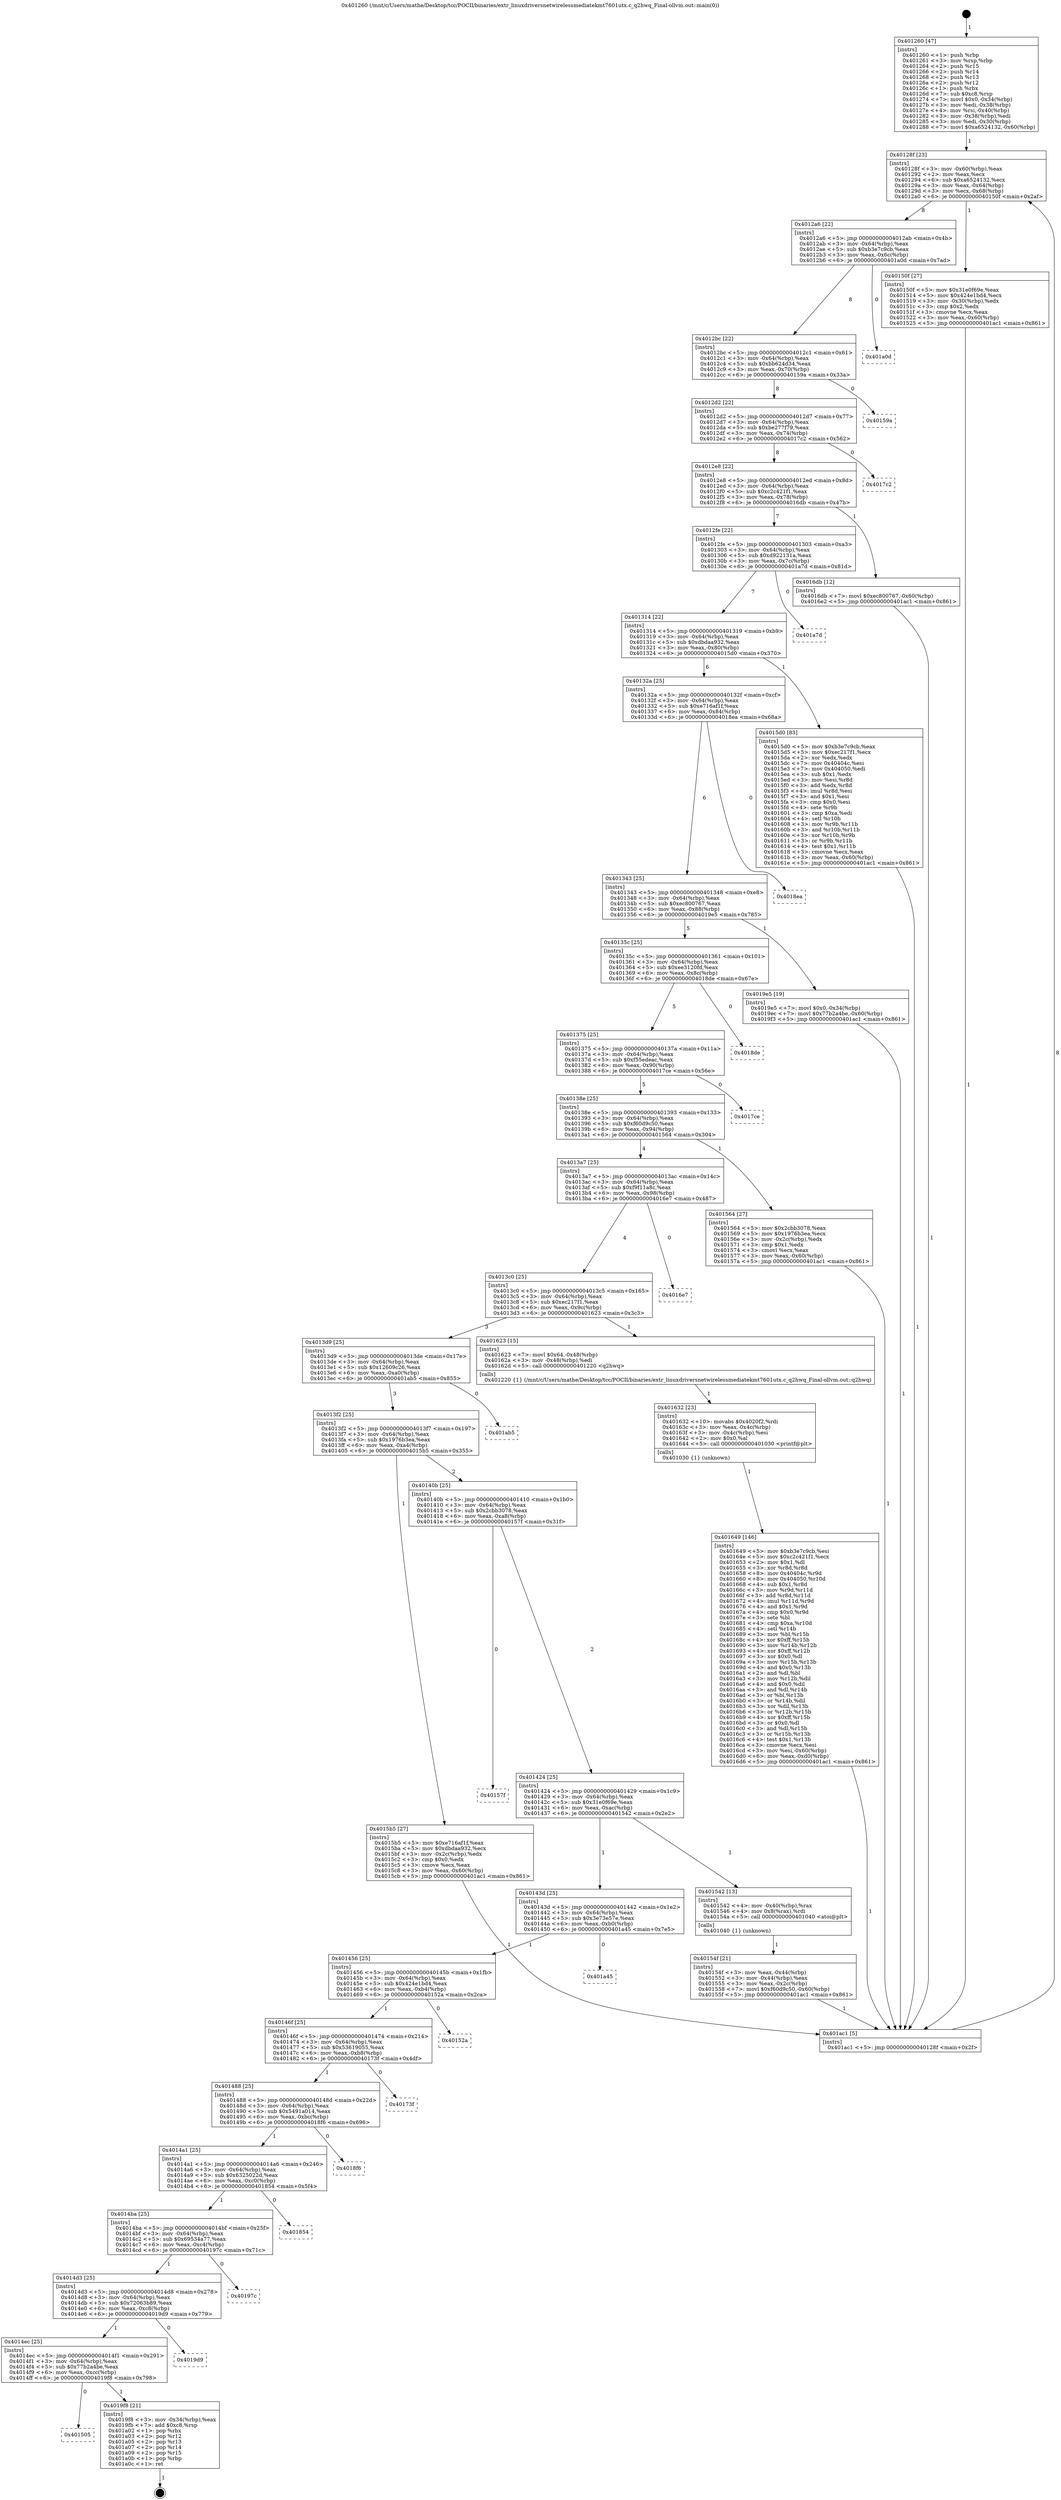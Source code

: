 digraph "0x401260" {
  label = "0x401260 (/mnt/c/Users/mathe/Desktop/tcc/POCII/binaries/extr_linuxdriversnetwirelessmediatekmt7601utx.c_q2hwq_Final-ollvm.out::main(0))"
  labelloc = "t"
  node[shape=record]

  Entry [label="",width=0.3,height=0.3,shape=circle,fillcolor=black,style=filled]
  "0x40128f" [label="{
     0x40128f [23]\l
     | [instrs]\l
     &nbsp;&nbsp;0x40128f \<+3\>: mov -0x60(%rbp),%eax\l
     &nbsp;&nbsp;0x401292 \<+2\>: mov %eax,%ecx\l
     &nbsp;&nbsp;0x401294 \<+6\>: sub $0xa6524132,%ecx\l
     &nbsp;&nbsp;0x40129a \<+3\>: mov %eax,-0x64(%rbp)\l
     &nbsp;&nbsp;0x40129d \<+3\>: mov %ecx,-0x68(%rbp)\l
     &nbsp;&nbsp;0x4012a0 \<+6\>: je 000000000040150f \<main+0x2af\>\l
  }"]
  "0x40150f" [label="{
     0x40150f [27]\l
     | [instrs]\l
     &nbsp;&nbsp;0x40150f \<+5\>: mov $0x31e0f69e,%eax\l
     &nbsp;&nbsp;0x401514 \<+5\>: mov $0x424e1bd4,%ecx\l
     &nbsp;&nbsp;0x401519 \<+3\>: mov -0x30(%rbp),%edx\l
     &nbsp;&nbsp;0x40151c \<+3\>: cmp $0x2,%edx\l
     &nbsp;&nbsp;0x40151f \<+3\>: cmovne %ecx,%eax\l
     &nbsp;&nbsp;0x401522 \<+3\>: mov %eax,-0x60(%rbp)\l
     &nbsp;&nbsp;0x401525 \<+5\>: jmp 0000000000401ac1 \<main+0x861\>\l
  }"]
  "0x4012a6" [label="{
     0x4012a6 [22]\l
     | [instrs]\l
     &nbsp;&nbsp;0x4012a6 \<+5\>: jmp 00000000004012ab \<main+0x4b\>\l
     &nbsp;&nbsp;0x4012ab \<+3\>: mov -0x64(%rbp),%eax\l
     &nbsp;&nbsp;0x4012ae \<+5\>: sub $0xb3e7c9cb,%eax\l
     &nbsp;&nbsp;0x4012b3 \<+3\>: mov %eax,-0x6c(%rbp)\l
     &nbsp;&nbsp;0x4012b6 \<+6\>: je 0000000000401a0d \<main+0x7ad\>\l
  }"]
  "0x401ac1" [label="{
     0x401ac1 [5]\l
     | [instrs]\l
     &nbsp;&nbsp;0x401ac1 \<+5\>: jmp 000000000040128f \<main+0x2f\>\l
  }"]
  "0x401260" [label="{
     0x401260 [47]\l
     | [instrs]\l
     &nbsp;&nbsp;0x401260 \<+1\>: push %rbp\l
     &nbsp;&nbsp;0x401261 \<+3\>: mov %rsp,%rbp\l
     &nbsp;&nbsp;0x401264 \<+2\>: push %r15\l
     &nbsp;&nbsp;0x401266 \<+2\>: push %r14\l
     &nbsp;&nbsp;0x401268 \<+2\>: push %r13\l
     &nbsp;&nbsp;0x40126a \<+2\>: push %r12\l
     &nbsp;&nbsp;0x40126c \<+1\>: push %rbx\l
     &nbsp;&nbsp;0x40126d \<+7\>: sub $0xc8,%rsp\l
     &nbsp;&nbsp;0x401274 \<+7\>: movl $0x0,-0x34(%rbp)\l
     &nbsp;&nbsp;0x40127b \<+3\>: mov %edi,-0x38(%rbp)\l
     &nbsp;&nbsp;0x40127e \<+4\>: mov %rsi,-0x40(%rbp)\l
     &nbsp;&nbsp;0x401282 \<+3\>: mov -0x38(%rbp),%edi\l
     &nbsp;&nbsp;0x401285 \<+3\>: mov %edi,-0x30(%rbp)\l
     &nbsp;&nbsp;0x401288 \<+7\>: movl $0xa6524132,-0x60(%rbp)\l
  }"]
  Exit [label="",width=0.3,height=0.3,shape=circle,fillcolor=black,style=filled,peripheries=2]
  "0x401a0d" [label="{
     0x401a0d\l
  }", style=dashed]
  "0x4012bc" [label="{
     0x4012bc [22]\l
     | [instrs]\l
     &nbsp;&nbsp;0x4012bc \<+5\>: jmp 00000000004012c1 \<main+0x61\>\l
     &nbsp;&nbsp;0x4012c1 \<+3\>: mov -0x64(%rbp),%eax\l
     &nbsp;&nbsp;0x4012c4 \<+5\>: sub $0xbb624d34,%eax\l
     &nbsp;&nbsp;0x4012c9 \<+3\>: mov %eax,-0x70(%rbp)\l
     &nbsp;&nbsp;0x4012cc \<+6\>: je 000000000040159a \<main+0x33a\>\l
  }"]
  "0x401505" [label="{
     0x401505\l
  }", style=dashed]
  "0x40159a" [label="{
     0x40159a\l
  }", style=dashed]
  "0x4012d2" [label="{
     0x4012d2 [22]\l
     | [instrs]\l
     &nbsp;&nbsp;0x4012d2 \<+5\>: jmp 00000000004012d7 \<main+0x77\>\l
     &nbsp;&nbsp;0x4012d7 \<+3\>: mov -0x64(%rbp),%eax\l
     &nbsp;&nbsp;0x4012da \<+5\>: sub $0xbe277f79,%eax\l
     &nbsp;&nbsp;0x4012df \<+3\>: mov %eax,-0x74(%rbp)\l
     &nbsp;&nbsp;0x4012e2 \<+6\>: je 00000000004017c2 \<main+0x562\>\l
  }"]
  "0x4019f8" [label="{
     0x4019f8 [21]\l
     | [instrs]\l
     &nbsp;&nbsp;0x4019f8 \<+3\>: mov -0x34(%rbp),%eax\l
     &nbsp;&nbsp;0x4019fb \<+7\>: add $0xc8,%rsp\l
     &nbsp;&nbsp;0x401a02 \<+1\>: pop %rbx\l
     &nbsp;&nbsp;0x401a03 \<+2\>: pop %r12\l
     &nbsp;&nbsp;0x401a05 \<+2\>: pop %r13\l
     &nbsp;&nbsp;0x401a07 \<+2\>: pop %r14\l
     &nbsp;&nbsp;0x401a09 \<+2\>: pop %r15\l
     &nbsp;&nbsp;0x401a0b \<+1\>: pop %rbp\l
     &nbsp;&nbsp;0x401a0c \<+1\>: ret\l
  }"]
  "0x4017c2" [label="{
     0x4017c2\l
  }", style=dashed]
  "0x4012e8" [label="{
     0x4012e8 [22]\l
     | [instrs]\l
     &nbsp;&nbsp;0x4012e8 \<+5\>: jmp 00000000004012ed \<main+0x8d\>\l
     &nbsp;&nbsp;0x4012ed \<+3\>: mov -0x64(%rbp),%eax\l
     &nbsp;&nbsp;0x4012f0 \<+5\>: sub $0xc2c421f1,%eax\l
     &nbsp;&nbsp;0x4012f5 \<+3\>: mov %eax,-0x78(%rbp)\l
     &nbsp;&nbsp;0x4012f8 \<+6\>: je 00000000004016db \<main+0x47b\>\l
  }"]
  "0x4014ec" [label="{
     0x4014ec [25]\l
     | [instrs]\l
     &nbsp;&nbsp;0x4014ec \<+5\>: jmp 00000000004014f1 \<main+0x291\>\l
     &nbsp;&nbsp;0x4014f1 \<+3\>: mov -0x64(%rbp),%eax\l
     &nbsp;&nbsp;0x4014f4 \<+5\>: sub $0x77b2a4be,%eax\l
     &nbsp;&nbsp;0x4014f9 \<+6\>: mov %eax,-0xcc(%rbp)\l
     &nbsp;&nbsp;0x4014ff \<+6\>: je 00000000004019f8 \<main+0x798\>\l
  }"]
  "0x4016db" [label="{
     0x4016db [12]\l
     | [instrs]\l
     &nbsp;&nbsp;0x4016db \<+7\>: movl $0xec800767,-0x60(%rbp)\l
     &nbsp;&nbsp;0x4016e2 \<+5\>: jmp 0000000000401ac1 \<main+0x861\>\l
  }"]
  "0x4012fe" [label="{
     0x4012fe [22]\l
     | [instrs]\l
     &nbsp;&nbsp;0x4012fe \<+5\>: jmp 0000000000401303 \<main+0xa3\>\l
     &nbsp;&nbsp;0x401303 \<+3\>: mov -0x64(%rbp),%eax\l
     &nbsp;&nbsp;0x401306 \<+5\>: sub $0xd922131a,%eax\l
     &nbsp;&nbsp;0x40130b \<+3\>: mov %eax,-0x7c(%rbp)\l
     &nbsp;&nbsp;0x40130e \<+6\>: je 0000000000401a7d \<main+0x81d\>\l
  }"]
  "0x4019d9" [label="{
     0x4019d9\l
  }", style=dashed]
  "0x401a7d" [label="{
     0x401a7d\l
  }", style=dashed]
  "0x401314" [label="{
     0x401314 [22]\l
     | [instrs]\l
     &nbsp;&nbsp;0x401314 \<+5\>: jmp 0000000000401319 \<main+0xb9\>\l
     &nbsp;&nbsp;0x401319 \<+3\>: mov -0x64(%rbp),%eax\l
     &nbsp;&nbsp;0x40131c \<+5\>: sub $0xdbdaa932,%eax\l
     &nbsp;&nbsp;0x401321 \<+3\>: mov %eax,-0x80(%rbp)\l
     &nbsp;&nbsp;0x401324 \<+6\>: je 00000000004015d0 \<main+0x370\>\l
  }"]
  "0x4014d3" [label="{
     0x4014d3 [25]\l
     | [instrs]\l
     &nbsp;&nbsp;0x4014d3 \<+5\>: jmp 00000000004014d8 \<main+0x278\>\l
     &nbsp;&nbsp;0x4014d8 \<+3\>: mov -0x64(%rbp),%eax\l
     &nbsp;&nbsp;0x4014db \<+5\>: sub $0x72063b89,%eax\l
     &nbsp;&nbsp;0x4014e0 \<+6\>: mov %eax,-0xc8(%rbp)\l
     &nbsp;&nbsp;0x4014e6 \<+6\>: je 00000000004019d9 \<main+0x779\>\l
  }"]
  "0x4015d0" [label="{
     0x4015d0 [83]\l
     | [instrs]\l
     &nbsp;&nbsp;0x4015d0 \<+5\>: mov $0xb3e7c9cb,%eax\l
     &nbsp;&nbsp;0x4015d5 \<+5\>: mov $0xec217f1,%ecx\l
     &nbsp;&nbsp;0x4015da \<+2\>: xor %edx,%edx\l
     &nbsp;&nbsp;0x4015dc \<+7\>: mov 0x40404c,%esi\l
     &nbsp;&nbsp;0x4015e3 \<+7\>: mov 0x404050,%edi\l
     &nbsp;&nbsp;0x4015ea \<+3\>: sub $0x1,%edx\l
     &nbsp;&nbsp;0x4015ed \<+3\>: mov %esi,%r8d\l
     &nbsp;&nbsp;0x4015f0 \<+3\>: add %edx,%r8d\l
     &nbsp;&nbsp;0x4015f3 \<+4\>: imul %r8d,%esi\l
     &nbsp;&nbsp;0x4015f7 \<+3\>: and $0x1,%esi\l
     &nbsp;&nbsp;0x4015fa \<+3\>: cmp $0x0,%esi\l
     &nbsp;&nbsp;0x4015fd \<+4\>: sete %r9b\l
     &nbsp;&nbsp;0x401601 \<+3\>: cmp $0xa,%edi\l
     &nbsp;&nbsp;0x401604 \<+4\>: setl %r10b\l
     &nbsp;&nbsp;0x401608 \<+3\>: mov %r9b,%r11b\l
     &nbsp;&nbsp;0x40160b \<+3\>: and %r10b,%r11b\l
     &nbsp;&nbsp;0x40160e \<+3\>: xor %r10b,%r9b\l
     &nbsp;&nbsp;0x401611 \<+3\>: or %r9b,%r11b\l
     &nbsp;&nbsp;0x401614 \<+4\>: test $0x1,%r11b\l
     &nbsp;&nbsp;0x401618 \<+3\>: cmovne %ecx,%eax\l
     &nbsp;&nbsp;0x40161b \<+3\>: mov %eax,-0x60(%rbp)\l
     &nbsp;&nbsp;0x40161e \<+5\>: jmp 0000000000401ac1 \<main+0x861\>\l
  }"]
  "0x40132a" [label="{
     0x40132a [25]\l
     | [instrs]\l
     &nbsp;&nbsp;0x40132a \<+5\>: jmp 000000000040132f \<main+0xcf\>\l
     &nbsp;&nbsp;0x40132f \<+3\>: mov -0x64(%rbp),%eax\l
     &nbsp;&nbsp;0x401332 \<+5\>: sub $0xe716af1f,%eax\l
     &nbsp;&nbsp;0x401337 \<+6\>: mov %eax,-0x84(%rbp)\l
     &nbsp;&nbsp;0x40133d \<+6\>: je 00000000004018ea \<main+0x68a\>\l
  }"]
  "0x40197c" [label="{
     0x40197c\l
  }", style=dashed]
  "0x4018ea" [label="{
     0x4018ea\l
  }", style=dashed]
  "0x401343" [label="{
     0x401343 [25]\l
     | [instrs]\l
     &nbsp;&nbsp;0x401343 \<+5\>: jmp 0000000000401348 \<main+0xe8\>\l
     &nbsp;&nbsp;0x401348 \<+3\>: mov -0x64(%rbp),%eax\l
     &nbsp;&nbsp;0x40134b \<+5\>: sub $0xec800767,%eax\l
     &nbsp;&nbsp;0x401350 \<+6\>: mov %eax,-0x88(%rbp)\l
     &nbsp;&nbsp;0x401356 \<+6\>: je 00000000004019e5 \<main+0x785\>\l
  }"]
  "0x4014ba" [label="{
     0x4014ba [25]\l
     | [instrs]\l
     &nbsp;&nbsp;0x4014ba \<+5\>: jmp 00000000004014bf \<main+0x25f\>\l
     &nbsp;&nbsp;0x4014bf \<+3\>: mov -0x64(%rbp),%eax\l
     &nbsp;&nbsp;0x4014c2 \<+5\>: sub $0x69534a77,%eax\l
     &nbsp;&nbsp;0x4014c7 \<+6\>: mov %eax,-0xc4(%rbp)\l
     &nbsp;&nbsp;0x4014cd \<+6\>: je 000000000040197c \<main+0x71c\>\l
  }"]
  "0x4019e5" [label="{
     0x4019e5 [19]\l
     | [instrs]\l
     &nbsp;&nbsp;0x4019e5 \<+7\>: movl $0x0,-0x34(%rbp)\l
     &nbsp;&nbsp;0x4019ec \<+7\>: movl $0x77b2a4be,-0x60(%rbp)\l
     &nbsp;&nbsp;0x4019f3 \<+5\>: jmp 0000000000401ac1 \<main+0x861\>\l
  }"]
  "0x40135c" [label="{
     0x40135c [25]\l
     | [instrs]\l
     &nbsp;&nbsp;0x40135c \<+5\>: jmp 0000000000401361 \<main+0x101\>\l
     &nbsp;&nbsp;0x401361 \<+3\>: mov -0x64(%rbp),%eax\l
     &nbsp;&nbsp;0x401364 \<+5\>: sub $0xee3120fd,%eax\l
     &nbsp;&nbsp;0x401369 \<+6\>: mov %eax,-0x8c(%rbp)\l
     &nbsp;&nbsp;0x40136f \<+6\>: je 00000000004018de \<main+0x67e\>\l
  }"]
  "0x401854" [label="{
     0x401854\l
  }", style=dashed]
  "0x4018de" [label="{
     0x4018de\l
  }", style=dashed]
  "0x401375" [label="{
     0x401375 [25]\l
     | [instrs]\l
     &nbsp;&nbsp;0x401375 \<+5\>: jmp 000000000040137a \<main+0x11a\>\l
     &nbsp;&nbsp;0x40137a \<+3\>: mov -0x64(%rbp),%eax\l
     &nbsp;&nbsp;0x40137d \<+5\>: sub $0xf55edeac,%eax\l
     &nbsp;&nbsp;0x401382 \<+6\>: mov %eax,-0x90(%rbp)\l
     &nbsp;&nbsp;0x401388 \<+6\>: je 00000000004017ce \<main+0x56e\>\l
  }"]
  "0x4014a1" [label="{
     0x4014a1 [25]\l
     | [instrs]\l
     &nbsp;&nbsp;0x4014a1 \<+5\>: jmp 00000000004014a6 \<main+0x246\>\l
     &nbsp;&nbsp;0x4014a6 \<+3\>: mov -0x64(%rbp),%eax\l
     &nbsp;&nbsp;0x4014a9 \<+5\>: sub $0x6325022d,%eax\l
     &nbsp;&nbsp;0x4014ae \<+6\>: mov %eax,-0xc0(%rbp)\l
     &nbsp;&nbsp;0x4014b4 \<+6\>: je 0000000000401854 \<main+0x5f4\>\l
  }"]
  "0x4017ce" [label="{
     0x4017ce\l
  }", style=dashed]
  "0x40138e" [label="{
     0x40138e [25]\l
     | [instrs]\l
     &nbsp;&nbsp;0x40138e \<+5\>: jmp 0000000000401393 \<main+0x133\>\l
     &nbsp;&nbsp;0x401393 \<+3\>: mov -0x64(%rbp),%eax\l
     &nbsp;&nbsp;0x401396 \<+5\>: sub $0xf60d9c50,%eax\l
     &nbsp;&nbsp;0x40139b \<+6\>: mov %eax,-0x94(%rbp)\l
     &nbsp;&nbsp;0x4013a1 \<+6\>: je 0000000000401564 \<main+0x304\>\l
  }"]
  "0x4018f6" [label="{
     0x4018f6\l
  }", style=dashed]
  "0x401564" [label="{
     0x401564 [27]\l
     | [instrs]\l
     &nbsp;&nbsp;0x401564 \<+5\>: mov $0x2cbb3078,%eax\l
     &nbsp;&nbsp;0x401569 \<+5\>: mov $0x1976b3ea,%ecx\l
     &nbsp;&nbsp;0x40156e \<+3\>: mov -0x2c(%rbp),%edx\l
     &nbsp;&nbsp;0x401571 \<+3\>: cmp $0x1,%edx\l
     &nbsp;&nbsp;0x401574 \<+3\>: cmovl %ecx,%eax\l
     &nbsp;&nbsp;0x401577 \<+3\>: mov %eax,-0x60(%rbp)\l
     &nbsp;&nbsp;0x40157a \<+5\>: jmp 0000000000401ac1 \<main+0x861\>\l
  }"]
  "0x4013a7" [label="{
     0x4013a7 [25]\l
     | [instrs]\l
     &nbsp;&nbsp;0x4013a7 \<+5\>: jmp 00000000004013ac \<main+0x14c\>\l
     &nbsp;&nbsp;0x4013ac \<+3\>: mov -0x64(%rbp),%eax\l
     &nbsp;&nbsp;0x4013af \<+5\>: sub $0xf9f11a8c,%eax\l
     &nbsp;&nbsp;0x4013b4 \<+6\>: mov %eax,-0x98(%rbp)\l
     &nbsp;&nbsp;0x4013ba \<+6\>: je 00000000004016e7 \<main+0x487\>\l
  }"]
  "0x401488" [label="{
     0x401488 [25]\l
     | [instrs]\l
     &nbsp;&nbsp;0x401488 \<+5\>: jmp 000000000040148d \<main+0x22d\>\l
     &nbsp;&nbsp;0x40148d \<+3\>: mov -0x64(%rbp),%eax\l
     &nbsp;&nbsp;0x401490 \<+5\>: sub $0x5491a014,%eax\l
     &nbsp;&nbsp;0x401495 \<+6\>: mov %eax,-0xbc(%rbp)\l
     &nbsp;&nbsp;0x40149b \<+6\>: je 00000000004018f6 \<main+0x696\>\l
  }"]
  "0x4016e7" [label="{
     0x4016e7\l
  }", style=dashed]
  "0x4013c0" [label="{
     0x4013c0 [25]\l
     | [instrs]\l
     &nbsp;&nbsp;0x4013c0 \<+5\>: jmp 00000000004013c5 \<main+0x165\>\l
     &nbsp;&nbsp;0x4013c5 \<+3\>: mov -0x64(%rbp),%eax\l
     &nbsp;&nbsp;0x4013c8 \<+5\>: sub $0xec217f1,%eax\l
     &nbsp;&nbsp;0x4013cd \<+6\>: mov %eax,-0x9c(%rbp)\l
     &nbsp;&nbsp;0x4013d3 \<+6\>: je 0000000000401623 \<main+0x3c3\>\l
  }"]
  "0x40173f" [label="{
     0x40173f\l
  }", style=dashed]
  "0x401623" [label="{
     0x401623 [15]\l
     | [instrs]\l
     &nbsp;&nbsp;0x401623 \<+7\>: movl $0x64,-0x48(%rbp)\l
     &nbsp;&nbsp;0x40162a \<+3\>: mov -0x48(%rbp),%edi\l
     &nbsp;&nbsp;0x40162d \<+5\>: call 0000000000401220 \<q2hwq\>\l
     | [calls]\l
     &nbsp;&nbsp;0x401220 \{1\} (/mnt/c/Users/mathe/Desktop/tcc/POCII/binaries/extr_linuxdriversnetwirelessmediatekmt7601utx.c_q2hwq_Final-ollvm.out::q2hwq)\l
  }"]
  "0x4013d9" [label="{
     0x4013d9 [25]\l
     | [instrs]\l
     &nbsp;&nbsp;0x4013d9 \<+5\>: jmp 00000000004013de \<main+0x17e\>\l
     &nbsp;&nbsp;0x4013de \<+3\>: mov -0x64(%rbp),%eax\l
     &nbsp;&nbsp;0x4013e1 \<+5\>: sub $0x12609c26,%eax\l
     &nbsp;&nbsp;0x4013e6 \<+6\>: mov %eax,-0xa0(%rbp)\l
     &nbsp;&nbsp;0x4013ec \<+6\>: je 0000000000401ab5 \<main+0x855\>\l
  }"]
  "0x40146f" [label="{
     0x40146f [25]\l
     | [instrs]\l
     &nbsp;&nbsp;0x40146f \<+5\>: jmp 0000000000401474 \<main+0x214\>\l
     &nbsp;&nbsp;0x401474 \<+3\>: mov -0x64(%rbp),%eax\l
     &nbsp;&nbsp;0x401477 \<+5\>: sub $0x53619055,%eax\l
     &nbsp;&nbsp;0x40147c \<+6\>: mov %eax,-0xb8(%rbp)\l
     &nbsp;&nbsp;0x401482 \<+6\>: je 000000000040173f \<main+0x4df\>\l
  }"]
  "0x401ab5" [label="{
     0x401ab5\l
  }", style=dashed]
  "0x4013f2" [label="{
     0x4013f2 [25]\l
     | [instrs]\l
     &nbsp;&nbsp;0x4013f2 \<+5\>: jmp 00000000004013f7 \<main+0x197\>\l
     &nbsp;&nbsp;0x4013f7 \<+3\>: mov -0x64(%rbp),%eax\l
     &nbsp;&nbsp;0x4013fa \<+5\>: sub $0x1976b3ea,%eax\l
     &nbsp;&nbsp;0x4013ff \<+6\>: mov %eax,-0xa4(%rbp)\l
     &nbsp;&nbsp;0x401405 \<+6\>: je 00000000004015b5 \<main+0x355\>\l
  }"]
  "0x40152a" [label="{
     0x40152a\l
  }", style=dashed]
  "0x4015b5" [label="{
     0x4015b5 [27]\l
     | [instrs]\l
     &nbsp;&nbsp;0x4015b5 \<+5\>: mov $0xe716af1f,%eax\l
     &nbsp;&nbsp;0x4015ba \<+5\>: mov $0xdbdaa932,%ecx\l
     &nbsp;&nbsp;0x4015bf \<+3\>: mov -0x2c(%rbp),%edx\l
     &nbsp;&nbsp;0x4015c2 \<+3\>: cmp $0x0,%edx\l
     &nbsp;&nbsp;0x4015c5 \<+3\>: cmove %ecx,%eax\l
     &nbsp;&nbsp;0x4015c8 \<+3\>: mov %eax,-0x60(%rbp)\l
     &nbsp;&nbsp;0x4015cb \<+5\>: jmp 0000000000401ac1 \<main+0x861\>\l
  }"]
  "0x40140b" [label="{
     0x40140b [25]\l
     | [instrs]\l
     &nbsp;&nbsp;0x40140b \<+5\>: jmp 0000000000401410 \<main+0x1b0\>\l
     &nbsp;&nbsp;0x401410 \<+3\>: mov -0x64(%rbp),%eax\l
     &nbsp;&nbsp;0x401413 \<+5\>: sub $0x2cbb3078,%eax\l
     &nbsp;&nbsp;0x401418 \<+6\>: mov %eax,-0xa8(%rbp)\l
     &nbsp;&nbsp;0x40141e \<+6\>: je 000000000040157f \<main+0x31f\>\l
  }"]
  "0x401456" [label="{
     0x401456 [25]\l
     | [instrs]\l
     &nbsp;&nbsp;0x401456 \<+5\>: jmp 000000000040145b \<main+0x1fb\>\l
     &nbsp;&nbsp;0x40145b \<+3\>: mov -0x64(%rbp),%eax\l
     &nbsp;&nbsp;0x40145e \<+5\>: sub $0x424e1bd4,%eax\l
     &nbsp;&nbsp;0x401463 \<+6\>: mov %eax,-0xb4(%rbp)\l
     &nbsp;&nbsp;0x401469 \<+6\>: je 000000000040152a \<main+0x2ca\>\l
  }"]
  "0x40157f" [label="{
     0x40157f\l
  }", style=dashed]
  "0x401424" [label="{
     0x401424 [25]\l
     | [instrs]\l
     &nbsp;&nbsp;0x401424 \<+5\>: jmp 0000000000401429 \<main+0x1c9\>\l
     &nbsp;&nbsp;0x401429 \<+3\>: mov -0x64(%rbp),%eax\l
     &nbsp;&nbsp;0x40142c \<+5\>: sub $0x31e0f69e,%eax\l
     &nbsp;&nbsp;0x401431 \<+6\>: mov %eax,-0xac(%rbp)\l
     &nbsp;&nbsp;0x401437 \<+6\>: je 0000000000401542 \<main+0x2e2\>\l
  }"]
  "0x401a45" [label="{
     0x401a45\l
  }", style=dashed]
  "0x401542" [label="{
     0x401542 [13]\l
     | [instrs]\l
     &nbsp;&nbsp;0x401542 \<+4\>: mov -0x40(%rbp),%rax\l
     &nbsp;&nbsp;0x401546 \<+4\>: mov 0x8(%rax),%rdi\l
     &nbsp;&nbsp;0x40154a \<+5\>: call 0000000000401040 \<atoi@plt\>\l
     | [calls]\l
     &nbsp;&nbsp;0x401040 \{1\} (unknown)\l
  }"]
  "0x40143d" [label="{
     0x40143d [25]\l
     | [instrs]\l
     &nbsp;&nbsp;0x40143d \<+5\>: jmp 0000000000401442 \<main+0x1e2\>\l
     &nbsp;&nbsp;0x401442 \<+3\>: mov -0x64(%rbp),%eax\l
     &nbsp;&nbsp;0x401445 \<+5\>: sub $0x3e73e57e,%eax\l
     &nbsp;&nbsp;0x40144a \<+6\>: mov %eax,-0xb0(%rbp)\l
     &nbsp;&nbsp;0x401450 \<+6\>: je 0000000000401a45 \<main+0x7e5\>\l
  }"]
  "0x40154f" [label="{
     0x40154f [21]\l
     | [instrs]\l
     &nbsp;&nbsp;0x40154f \<+3\>: mov %eax,-0x44(%rbp)\l
     &nbsp;&nbsp;0x401552 \<+3\>: mov -0x44(%rbp),%eax\l
     &nbsp;&nbsp;0x401555 \<+3\>: mov %eax,-0x2c(%rbp)\l
     &nbsp;&nbsp;0x401558 \<+7\>: movl $0xf60d9c50,-0x60(%rbp)\l
     &nbsp;&nbsp;0x40155f \<+5\>: jmp 0000000000401ac1 \<main+0x861\>\l
  }"]
  "0x401632" [label="{
     0x401632 [23]\l
     | [instrs]\l
     &nbsp;&nbsp;0x401632 \<+10\>: movabs $0x4020f2,%rdi\l
     &nbsp;&nbsp;0x40163c \<+3\>: mov %eax,-0x4c(%rbp)\l
     &nbsp;&nbsp;0x40163f \<+3\>: mov -0x4c(%rbp),%esi\l
     &nbsp;&nbsp;0x401642 \<+2\>: mov $0x0,%al\l
     &nbsp;&nbsp;0x401644 \<+5\>: call 0000000000401030 \<printf@plt\>\l
     | [calls]\l
     &nbsp;&nbsp;0x401030 \{1\} (unknown)\l
  }"]
  "0x401649" [label="{
     0x401649 [146]\l
     | [instrs]\l
     &nbsp;&nbsp;0x401649 \<+5\>: mov $0xb3e7c9cb,%esi\l
     &nbsp;&nbsp;0x40164e \<+5\>: mov $0xc2c421f1,%ecx\l
     &nbsp;&nbsp;0x401653 \<+2\>: mov $0x1,%dl\l
     &nbsp;&nbsp;0x401655 \<+3\>: xor %r8d,%r8d\l
     &nbsp;&nbsp;0x401658 \<+8\>: mov 0x40404c,%r9d\l
     &nbsp;&nbsp;0x401660 \<+8\>: mov 0x404050,%r10d\l
     &nbsp;&nbsp;0x401668 \<+4\>: sub $0x1,%r8d\l
     &nbsp;&nbsp;0x40166c \<+3\>: mov %r9d,%r11d\l
     &nbsp;&nbsp;0x40166f \<+3\>: add %r8d,%r11d\l
     &nbsp;&nbsp;0x401672 \<+4\>: imul %r11d,%r9d\l
     &nbsp;&nbsp;0x401676 \<+4\>: and $0x1,%r9d\l
     &nbsp;&nbsp;0x40167a \<+4\>: cmp $0x0,%r9d\l
     &nbsp;&nbsp;0x40167e \<+3\>: sete %bl\l
     &nbsp;&nbsp;0x401681 \<+4\>: cmp $0xa,%r10d\l
     &nbsp;&nbsp;0x401685 \<+4\>: setl %r14b\l
     &nbsp;&nbsp;0x401689 \<+3\>: mov %bl,%r15b\l
     &nbsp;&nbsp;0x40168c \<+4\>: xor $0xff,%r15b\l
     &nbsp;&nbsp;0x401690 \<+3\>: mov %r14b,%r12b\l
     &nbsp;&nbsp;0x401693 \<+4\>: xor $0xff,%r12b\l
     &nbsp;&nbsp;0x401697 \<+3\>: xor $0x0,%dl\l
     &nbsp;&nbsp;0x40169a \<+3\>: mov %r15b,%r13b\l
     &nbsp;&nbsp;0x40169d \<+4\>: and $0x0,%r13b\l
     &nbsp;&nbsp;0x4016a1 \<+2\>: and %dl,%bl\l
     &nbsp;&nbsp;0x4016a3 \<+3\>: mov %r12b,%dil\l
     &nbsp;&nbsp;0x4016a6 \<+4\>: and $0x0,%dil\l
     &nbsp;&nbsp;0x4016aa \<+3\>: and %dl,%r14b\l
     &nbsp;&nbsp;0x4016ad \<+3\>: or %bl,%r13b\l
     &nbsp;&nbsp;0x4016b0 \<+3\>: or %r14b,%dil\l
     &nbsp;&nbsp;0x4016b3 \<+3\>: xor %dil,%r13b\l
     &nbsp;&nbsp;0x4016b6 \<+3\>: or %r12b,%r15b\l
     &nbsp;&nbsp;0x4016b9 \<+4\>: xor $0xff,%r15b\l
     &nbsp;&nbsp;0x4016bd \<+3\>: or $0x0,%dl\l
     &nbsp;&nbsp;0x4016c0 \<+3\>: and %dl,%r15b\l
     &nbsp;&nbsp;0x4016c3 \<+3\>: or %r15b,%r13b\l
     &nbsp;&nbsp;0x4016c6 \<+4\>: test $0x1,%r13b\l
     &nbsp;&nbsp;0x4016ca \<+3\>: cmovne %ecx,%esi\l
     &nbsp;&nbsp;0x4016cd \<+3\>: mov %esi,-0x60(%rbp)\l
     &nbsp;&nbsp;0x4016d0 \<+6\>: mov %eax,-0xd0(%rbp)\l
     &nbsp;&nbsp;0x4016d6 \<+5\>: jmp 0000000000401ac1 \<main+0x861\>\l
  }"]
  Entry -> "0x401260" [label=" 1"]
  "0x40128f" -> "0x40150f" [label=" 1"]
  "0x40128f" -> "0x4012a6" [label=" 8"]
  "0x40150f" -> "0x401ac1" [label=" 1"]
  "0x401260" -> "0x40128f" [label=" 1"]
  "0x401ac1" -> "0x40128f" [label=" 8"]
  "0x4019f8" -> Exit [label=" 1"]
  "0x4012a6" -> "0x401a0d" [label=" 0"]
  "0x4012a6" -> "0x4012bc" [label=" 8"]
  "0x4014ec" -> "0x401505" [label=" 0"]
  "0x4012bc" -> "0x40159a" [label=" 0"]
  "0x4012bc" -> "0x4012d2" [label=" 8"]
  "0x4014ec" -> "0x4019f8" [label=" 1"]
  "0x4012d2" -> "0x4017c2" [label=" 0"]
  "0x4012d2" -> "0x4012e8" [label=" 8"]
  "0x4014d3" -> "0x4014ec" [label=" 1"]
  "0x4012e8" -> "0x4016db" [label=" 1"]
  "0x4012e8" -> "0x4012fe" [label=" 7"]
  "0x4014d3" -> "0x4019d9" [label=" 0"]
  "0x4012fe" -> "0x401a7d" [label=" 0"]
  "0x4012fe" -> "0x401314" [label=" 7"]
  "0x4014ba" -> "0x4014d3" [label=" 1"]
  "0x401314" -> "0x4015d0" [label=" 1"]
  "0x401314" -> "0x40132a" [label=" 6"]
  "0x4014ba" -> "0x40197c" [label=" 0"]
  "0x40132a" -> "0x4018ea" [label=" 0"]
  "0x40132a" -> "0x401343" [label=" 6"]
  "0x4014a1" -> "0x4014ba" [label=" 1"]
  "0x401343" -> "0x4019e5" [label=" 1"]
  "0x401343" -> "0x40135c" [label=" 5"]
  "0x4014a1" -> "0x401854" [label=" 0"]
  "0x40135c" -> "0x4018de" [label=" 0"]
  "0x40135c" -> "0x401375" [label=" 5"]
  "0x401488" -> "0x4014a1" [label=" 1"]
  "0x401375" -> "0x4017ce" [label=" 0"]
  "0x401375" -> "0x40138e" [label=" 5"]
  "0x401488" -> "0x4018f6" [label=" 0"]
  "0x40138e" -> "0x401564" [label=" 1"]
  "0x40138e" -> "0x4013a7" [label=" 4"]
  "0x40146f" -> "0x401488" [label=" 1"]
  "0x4013a7" -> "0x4016e7" [label=" 0"]
  "0x4013a7" -> "0x4013c0" [label=" 4"]
  "0x40146f" -> "0x40173f" [label=" 0"]
  "0x4013c0" -> "0x401623" [label=" 1"]
  "0x4013c0" -> "0x4013d9" [label=" 3"]
  "0x401456" -> "0x40146f" [label=" 1"]
  "0x4013d9" -> "0x401ab5" [label=" 0"]
  "0x4013d9" -> "0x4013f2" [label=" 3"]
  "0x401456" -> "0x40152a" [label=" 0"]
  "0x4013f2" -> "0x4015b5" [label=" 1"]
  "0x4013f2" -> "0x40140b" [label=" 2"]
  "0x40143d" -> "0x401456" [label=" 1"]
  "0x40140b" -> "0x40157f" [label=" 0"]
  "0x40140b" -> "0x401424" [label=" 2"]
  "0x40143d" -> "0x401a45" [label=" 0"]
  "0x401424" -> "0x401542" [label=" 1"]
  "0x401424" -> "0x40143d" [label=" 1"]
  "0x401542" -> "0x40154f" [label=" 1"]
  "0x40154f" -> "0x401ac1" [label=" 1"]
  "0x401564" -> "0x401ac1" [label=" 1"]
  "0x4015b5" -> "0x401ac1" [label=" 1"]
  "0x4015d0" -> "0x401ac1" [label=" 1"]
  "0x401623" -> "0x401632" [label=" 1"]
  "0x401632" -> "0x401649" [label=" 1"]
  "0x401649" -> "0x401ac1" [label=" 1"]
  "0x4016db" -> "0x401ac1" [label=" 1"]
  "0x4019e5" -> "0x401ac1" [label=" 1"]
}
